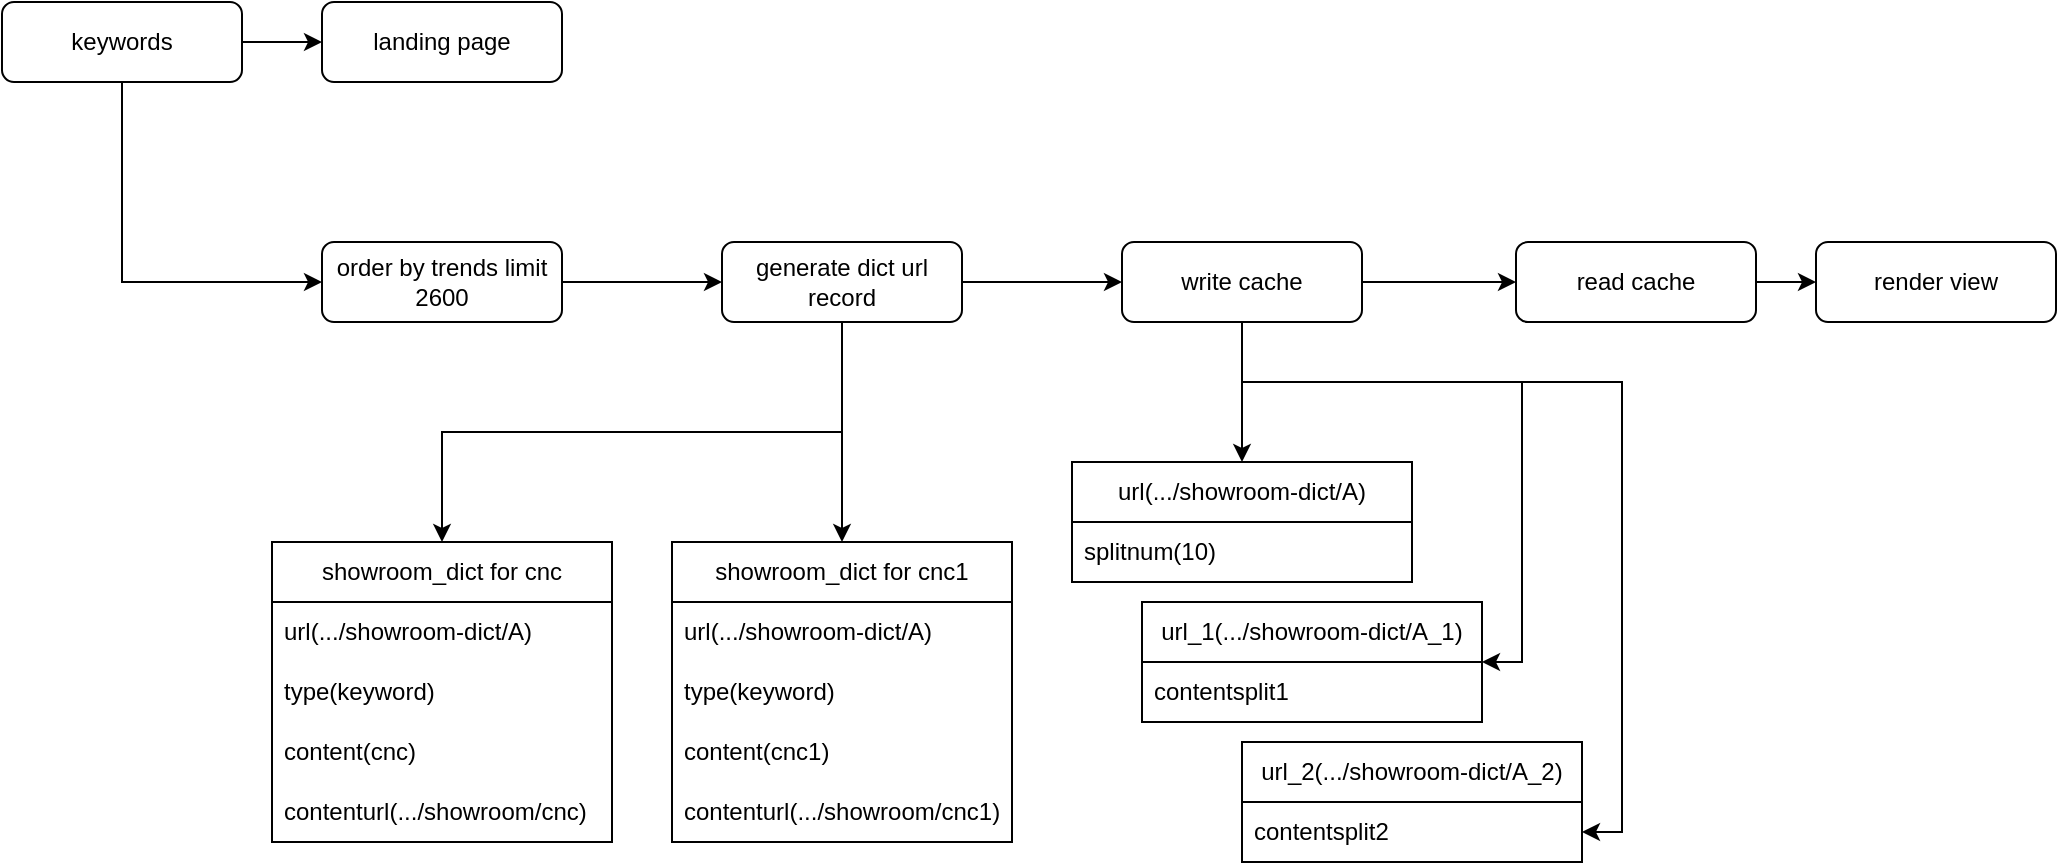 <mxfile version="24.4.0" type="github">
  <diagram id="C5RBs43oDa-KdzZeNtuy" name="Page-1">
    <mxGraphModel dx="1434" dy="676" grid="1" gridSize="10" guides="1" tooltips="1" connect="1" arrows="1" fold="1" page="1" pageScale="1" pageWidth="827" pageHeight="1169" math="0" shadow="0">
      <root>
        <mxCell id="WIyWlLk6GJQsqaUBKTNV-0" />
        <mxCell id="WIyWlLk6GJQsqaUBKTNV-1" parent="WIyWlLk6GJQsqaUBKTNV-0" />
        <mxCell id="TqR3G0knfb28bcQI-X7R-55" style="edgeStyle=orthogonalEdgeStyle;rounded=0;orthogonalLoop=1;jettySize=auto;html=1;exitX=1;exitY=0.5;exitDx=0;exitDy=0;entryX=0;entryY=0.5;entryDx=0;entryDy=0;" parent="WIyWlLk6GJQsqaUBKTNV-1" source="WIyWlLk6GJQsqaUBKTNV-3" target="WIyWlLk6GJQsqaUBKTNV-7" edge="1">
          <mxGeometry relative="1" as="geometry" />
        </mxCell>
        <mxCell id="TqR3G0knfb28bcQI-X7R-56" style="edgeStyle=orthogonalEdgeStyle;rounded=0;orthogonalLoop=1;jettySize=auto;html=1;exitX=0.5;exitY=1;exitDx=0;exitDy=0;entryX=0;entryY=0.5;entryDx=0;entryDy=0;" parent="WIyWlLk6GJQsqaUBKTNV-1" source="WIyWlLk6GJQsqaUBKTNV-3" target="WIyWlLk6GJQsqaUBKTNV-12" edge="1">
          <mxGeometry relative="1" as="geometry" />
        </mxCell>
        <mxCell id="WIyWlLk6GJQsqaUBKTNV-3" value="keywords" style="rounded=1;whiteSpace=wrap;html=1;fontSize=12;glass=0;strokeWidth=1;shadow=0;" parent="WIyWlLk6GJQsqaUBKTNV-1" vertex="1">
          <mxGeometry x="70" y="70" width="120" height="40" as="geometry" />
        </mxCell>
        <mxCell id="WIyWlLk6GJQsqaUBKTNV-7" value="landing page" style="rounded=1;whiteSpace=wrap;html=1;fontSize=12;glass=0;strokeWidth=1;shadow=0;" parent="WIyWlLk6GJQsqaUBKTNV-1" vertex="1">
          <mxGeometry x="230" y="70" width="120" height="40" as="geometry" />
        </mxCell>
        <mxCell id="TqR3G0knfb28bcQI-X7R-58" style="edgeStyle=orthogonalEdgeStyle;rounded=0;orthogonalLoop=1;jettySize=auto;html=1;exitX=1;exitY=0.5;exitDx=0;exitDy=0;entryX=0;entryY=0.5;entryDx=0;entryDy=0;" parent="WIyWlLk6GJQsqaUBKTNV-1" source="WIyWlLk6GJQsqaUBKTNV-11" target="TqR3G0knfb28bcQI-X7R-16" edge="1">
          <mxGeometry relative="1" as="geometry" />
        </mxCell>
        <mxCell id="TqR3G0knfb28bcQI-X7R-63" style="edgeStyle=orthogonalEdgeStyle;rounded=0;orthogonalLoop=1;jettySize=auto;html=1;exitX=0.5;exitY=1;exitDx=0;exitDy=0;entryX=0.5;entryY=0;entryDx=0;entryDy=0;" parent="WIyWlLk6GJQsqaUBKTNV-1" source="WIyWlLk6GJQsqaUBKTNV-11" target="TqR3G0knfb28bcQI-X7R-1" edge="1">
          <mxGeometry relative="1" as="geometry" />
        </mxCell>
        <mxCell id="TqR3G0knfb28bcQI-X7R-64" style="edgeStyle=orthogonalEdgeStyle;rounded=0;orthogonalLoop=1;jettySize=auto;html=1;exitX=0.5;exitY=1;exitDx=0;exitDy=0;entryX=0.5;entryY=0;entryDx=0;entryDy=0;" parent="WIyWlLk6GJQsqaUBKTNV-1" source="WIyWlLk6GJQsqaUBKTNV-11" target="TqR3G0knfb28bcQI-X7R-49" edge="1">
          <mxGeometry relative="1" as="geometry" />
        </mxCell>
        <mxCell id="WIyWlLk6GJQsqaUBKTNV-11" value="generate dict url record" style="rounded=1;whiteSpace=wrap;html=1;fontSize=12;glass=0;strokeWidth=1;shadow=0;" parent="WIyWlLk6GJQsqaUBKTNV-1" vertex="1">
          <mxGeometry x="430" y="190" width="120" height="40" as="geometry" />
        </mxCell>
        <mxCell id="TqR3G0knfb28bcQI-X7R-57" style="edgeStyle=orthogonalEdgeStyle;rounded=0;orthogonalLoop=1;jettySize=auto;html=1;exitX=1;exitY=0.5;exitDx=0;exitDy=0;entryX=0;entryY=0.5;entryDx=0;entryDy=0;" parent="WIyWlLk6GJQsqaUBKTNV-1" source="WIyWlLk6GJQsqaUBKTNV-12" target="WIyWlLk6GJQsqaUBKTNV-11" edge="1">
          <mxGeometry relative="1" as="geometry" />
        </mxCell>
        <mxCell id="WIyWlLk6GJQsqaUBKTNV-12" value="order by trends limit 2600" style="rounded=1;whiteSpace=wrap;html=1;fontSize=12;glass=0;strokeWidth=1;shadow=0;" parent="WIyWlLk6GJQsqaUBKTNV-1" vertex="1">
          <mxGeometry x="230" y="190" width="120" height="40" as="geometry" />
        </mxCell>
        <mxCell id="TqR3G0knfb28bcQI-X7R-1" value="showroom_dict for cnc" style="swimlane;fontStyle=0;childLayout=stackLayout;horizontal=1;startSize=30;horizontalStack=0;resizeParent=1;resizeParentMax=0;resizeLast=0;collapsible=1;marginBottom=0;whiteSpace=wrap;html=1;" parent="WIyWlLk6GJQsqaUBKTNV-1" vertex="1">
          <mxGeometry x="205" y="340" width="170" height="150" as="geometry">
            <mxRectangle x="470" y="310" width="120" height="30" as="alternateBounds" />
          </mxGeometry>
        </mxCell>
        <mxCell id="TqR3G0knfb28bcQI-X7R-2" value="url(.../showroom-dict/A)" style="text;strokeColor=none;fillColor=none;align=left;verticalAlign=middle;spacingLeft=4;spacingRight=4;overflow=hidden;points=[[0,0.5],[1,0.5]];portConstraint=eastwest;rotatable=0;whiteSpace=wrap;html=1;" parent="TqR3G0knfb28bcQI-X7R-1" vertex="1">
          <mxGeometry y="30" width="170" height="30" as="geometry" />
        </mxCell>
        <mxCell id="TqR3G0knfb28bcQI-X7R-3" value="type(keyword)" style="text;strokeColor=none;fillColor=none;align=left;verticalAlign=middle;spacingLeft=4;spacingRight=4;overflow=hidden;points=[[0,0.5],[1,0.5]];portConstraint=eastwest;rotatable=0;whiteSpace=wrap;html=1;" parent="TqR3G0knfb28bcQI-X7R-1" vertex="1">
          <mxGeometry y="60" width="170" height="30" as="geometry" />
        </mxCell>
        <mxCell id="TqR3G0knfb28bcQI-X7R-4" value="content(cnc)" style="text;strokeColor=none;fillColor=none;align=left;verticalAlign=middle;spacingLeft=4;spacingRight=4;overflow=hidden;points=[[0,0.5],[1,0.5]];portConstraint=eastwest;rotatable=0;whiteSpace=wrap;html=1;" parent="TqR3G0knfb28bcQI-X7R-1" vertex="1">
          <mxGeometry y="90" width="170" height="30" as="geometry" />
        </mxCell>
        <mxCell id="TqR3G0knfb28bcQI-X7R-15" value="contenturl(.../showroom/cnc)" style="text;strokeColor=none;fillColor=none;align=left;verticalAlign=middle;spacingLeft=4;spacingRight=4;overflow=hidden;points=[[0,0.5],[1,0.5]];portConstraint=eastwest;rotatable=0;whiteSpace=wrap;html=1;" parent="TqR3G0knfb28bcQI-X7R-1" vertex="1">
          <mxGeometry y="120" width="170" height="30" as="geometry" />
        </mxCell>
        <mxCell id="TqR3G0knfb28bcQI-X7R-59" style="edgeStyle=orthogonalEdgeStyle;rounded=0;orthogonalLoop=1;jettySize=auto;html=1;exitX=1;exitY=0.5;exitDx=0;exitDy=0;" parent="WIyWlLk6GJQsqaUBKTNV-1" source="TqR3G0knfb28bcQI-X7R-16" target="TqR3G0knfb28bcQI-X7R-39" edge="1">
          <mxGeometry relative="1" as="geometry" />
        </mxCell>
        <mxCell id="TqR3G0knfb28bcQI-X7R-65" style="edgeStyle=orthogonalEdgeStyle;rounded=0;orthogonalLoop=1;jettySize=auto;html=1;exitX=0.5;exitY=1;exitDx=0;exitDy=0;entryX=0.5;entryY=0;entryDx=0;entryDy=0;" parent="WIyWlLk6GJQsqaUBKTNV-1" source="TqR3G0knfb28bcQI-X7R-16" target="TqR3G0knfb28bcQI-X7R-40" edge="1">
          <mxGeometry relative="1" as="geometry" />
        </mxCell>
        <mxCell id="TqR3G0knfb28bcQI-X7R-66" style="edgeStyle=orthogonalEdgeStyle;rounded=0;orthogonalLoop=1;jettySize=auto;html=1;exitX=0.5;exitY=1;exitDx=0;exitDy=0;entryX=1;entryY=0.5;entryDx=0;entryDy=0;" parent="WIyWlLk6GJQsqaUBKTNV-1" source="TqR3G0knfb28bcQI-X7R-16" target="TqR3G0knfb28bcQI-X7R-45" edge="1">
          <mxGeometry relative="1" as="geometry">
            <Array as="points">
              <mxPoint x="690" y="260" />
              <mxPoint x="830" y="260" />
              <mxPoint x="830" y="400" />
            </Array>
          </mxGeometry>
        </mxCell>
        <mxCell id="TqR3G0knfb28bcQI-X7R-67" style="edgeStyle=orthogonalEdgeStyle;rounded=0;orthogonalLoop=1;jettySize=auto;html=1;exitX=0.5;exitY=1;exitDx=0;exitDy=0;entryX=1;entryY=0.5;entryDx=0;entryDy=0;" parent="WIyWlLk6GJQsqaUBKTNV-1" source="TqR3G0knfb28bcQI-X7R-16" target="TqR3G0knfb28bcQI-X7R-48" edge="1">
          <mxGeometry relative="1" as="geometry">
            <Array as="points">
              <mxPoint x="690" y="260" />
              <mxPoint x="880" y="260" />
              <mxPoint x="880" y="485" />
            </Array>
          </mxGeometry>
        </mxCell>
        <mxCell id="TqR3G0knfb28bcQI-X7R-16" value="write cache" style="rounded=1;whiteSpace=wrap;html=1;fontSize=12;glass=0;strokeWidth=1;shadow=0;" parent="WIyWlLk6GJQsqaUBKTNV-1" vertex="1">
          <mxGeometry x="630" y="190" width="120" height="40" as="geometry" />
        </mxCell>
        <mxCell id="TqR3G0knfb28bcQI-X7R-60" style="edgeStyle=orthogonalEdgeStyle;rounded=0;orthogonalLoop=1;jettySize=auto;html=1;exitX=1;exitY=0.5;exitDx=0;exitDy=0;entryX=0;entryY=0.5;entryDx=0;entryDy=0;" parent="WIyWlLk6GJQsqaUBKTNV-1" source="TqR3G0knfb28bcQI-X7R-39" target="TqR3G0knfb28bcQI-X7R-54" edge="1">
          <mxGeometry relative="1" as="geometry" />
        </mxCell>
        <mxCell id="TqR3G0knfb28bcQI-X7R-39" value="read cache" style="rounded=1;whiteSpace=wrap;html=1;fontSize=12;glass=0;strokeWidth=1;shadow=0;" parent="WIyWlLk6GJQsqaUBKTNV-1" vertex="1">
          <mxGeometry x="827" y="190" width="120" height="40" as="geometry" />
        </mxCell>
        <mxCell id="TqR3G0knfb28bcQI-X7R-40" value="&lt;span style=&quot;text-align: left;&quot;&gt;url(.../showroom-dict/A)&lt;/span&gt;" style="swimlane;fontStyle=0;childLayout=stackLayout;horizontal=1;startSize=30;horizontalStack=0;resizeParent=1;resizeParentMax=0;resizeLast=0;collapsible=1;marginBottom=0;whiteSpace=wrap;html=1;" parent="WIyWlLk6GJQsqaUBKTNV-1" vertex="1">
          <mxGeometry x="605" y="300" width="170" height="60" as="geometry">
            <mxRectangle x="470" y="310" width="120" height="30" as="alternateBounds" />
          </mxGeometry>
        </mxCell>
        <mxCell id="TqR3G0knfb28bcQI-X7R-41" value="splitnum(10)" style="text;strokeColor=none;fillColor=none;align=left;verticalAlign=middle;spacingLeft=4;spacingRight=4;overflow=hidden;points=[[0,0.5],[1,0.5]];portConstraint=eastwest;rotatable=0;whiteSpace=wrap;html=1;" parent="TqR3G0knfb28bcQI-X7R-40" vertex="1">
          <mxGeometry y="30" width="170" height="30" as="geometry" />
        </mxCell>
        <mxCell id="TqR3G0knfb28bcQI-X7R-45" value="&lt;span style=&quot;text-align: left;&quot;&gt;url_1(.../showroom-dict/A_1)&lt;/span&gt;" style="swimlane;fontStyle=0;childLayout=stackLayout;horizontal=1;startSize=30;horizontalStack=0;resizeParent=1;resizeParentMax=0;resizeLast=0;collapsible=1;marginBottom=0;whiteSpace=wrap;html=1;" parent="WIyWlLk6GJQsqaUBKTNV-1" vertex="1">
          <mxGeometry x="640" y="370" width="170" height="60" as="geometry">
            <mxRectangle x="470" y="310" width="120" height="30" as="alternateBounds" />
          </mxGeometry>
        </mxCell>
        <mxCell id="TqR3G0knfb28bcQI-X7R-46" value="contentsplit1" style="text;strokeColor=none;fillColor=none;align=left;verticalAlign=middle;spacingLeft=4;spacingRight=4;overflow=hidden;points=[[0,0.5],[1,0.5]];portConstraint=eastwest;rotatable=0;whiteSpace=wrap;html=1;" parent="TqR3G0knfb28bcQI-X7R-45" vertex="1">
          <mxGeometry y="30" width="170" height="30" as="geometry" />
        </mxCell>
        <mxCell id="TqR3G0knfb28bcQI-X7R-47" value="&lt;span style=&quot;text-align: left;&quot;&gt;url_2(.../showroom-dict/A_2)&lt;/span&gt;" style="swimlane;fontStyle=0;childLayout=stackLayout;horizontal=1;startSize=30;horizontalStack=0;resizeParent=1;resizeParentMax=0;resizeLast=0;collapsible=1;marginBottom=0;whiteSpace=wrap;html=1;" parent="WIyWlLk6GJQsqaUBKTNV-1" vertex="1">
          <mxGeometry x="690" y="440" width="170" height="60" as="geometry">
            <mxRectangle x="470" y="310" width="120" height="30" as="alternateBounds" />
          </mxGeometry>
        </mxCell>
        <mxCell id="TqR3G0knfb28bcQI-X7R-48" value="contentsplit2" style="text;strokeColor=none;fillColor=none;align=left;verticalAlign=middle;spacingLeft=4;spacingRight=4;overflow=hidden;points=[[0,0.5],[1,0.5]];portConstraint=eastwest;rotatable=0;whiteSpace=wrap;html=1;" parent="TqR3G0knfb28bcQI-X7R-47" vertex="1">
          <mxGeometry y="30" width="170" height="30" as="geometry" />
        </mxCell>
        <mxCell id="TqR3G0knfb28bcQI-X7R-49" value="showroom_dict for cnc1" style="swimlane;fontStyle=0;childLayout=stackLayout;horizontal=1;startSize=30;horizontalStack=0;resizeParent=1;resizeParentMax=0;resizeLast=0;collapsible=1;marginBottom=0;whiteSpace=wrap;html=1;" parent="WIyWlLk6GJQsqaUBKTNV-1" vertex="1">
          <mxGeometry x="405" y="340" width="170" height="150" as="geometry">
            <mxRectangle x="470" y="310" width="120" height="30" as="alternateBounds" />
          </mxGeometry>
        </mxCell>
        <mxCell id="TqR3G0knfb28bcQI-X7R-50" value="url(.../showroom-dict/A)" style="text;strokeColor=none;fillColor=none;align=left;verticalAlign=middle;spacingLeft=4;spacingRight=4;overflow=hidden;points=[[0,0.5],[1,0.5]];portConstraint=eastwest;rotatable=0;whiteSpace=wrap;html=1;" parent="TqR3G0knfb28bcQI-X7R-49" vertex="1">
          <mxGeometry y="30" width="170" height="30" as="geometry" />
        </mxCell>
        <mxCell id="TqR3G0knfb28bcQI-X7R-51" value="type(keyword)" style="text;strokeColor=none;fillColor=none;align=left;verticalAlign=middle;spacingLeft=4;spacingRight=4;overflow=hidden;points=[[0,0.5],[1,0.5]];portConstraint=eastwest;rotatable=0;whiteSpace=wrap;html=1;" parent="TqR3G0knfb28bcQI-X7R-49" vertex="1">
          <mxGeometry y="60" width="170" height="30" as="geometry" />
        </mxCell>
        <mxCell id="TqR3G0knfb28bcQI-X7R-52" value="content(cnc1)" style="text;strokeColor=none;fillColor=none;align=left;verticalAlign=middle;spacingLeft=4;spacingRight=4;overflow=hidden;points=[[0,0.5],[1,0.5]];portConstraint=eastwest;rotatable=0;whiteSpace=wrap;html=1;" parent="TqR3G0knfb28bcQI-X7R-49" vertex="1">
          <mxGeometry y="90" width="170" height="30" as="geometry" />
        </mxCell>
        <mxCell id="TqR3G0knfb28bcQI-X7R-53" value="contenturl(.../showroom/cnc1)" style="text;strokeColor=none;fillColor=none;align=left;verticalAlign=middle;spacingLeft=4;spacingRight=4;overflow=hidden;points=[[0,0.5],[1,0.5]];portConstraint=eastwest;rotatable=0;whiteSpace=wrap;html=1;" parent="TqR3G0knfb28bcQI-X7R-49" vertex="1">
          <mxGeometry y="120" width="170" height="30" as="geometry" />
        </mxCell>
        <mxCell id="TqR3G0knfb28bcQI-X7R-54" value="render view" style="rounded=1;whiteSpace=wrap;html=1;fontSize=12;glass=0;strokeWidth=1;shadow=0;" parent="WIyWlLk6GJQsqaUBKTNV-1" vertex="1">
          <mxGeometry x="977" y="190" width="120" height="40" as="geometry" />
        </mxCell>
      </root>
    </mxGraphModel>
  </diagram>
</mxfile>
